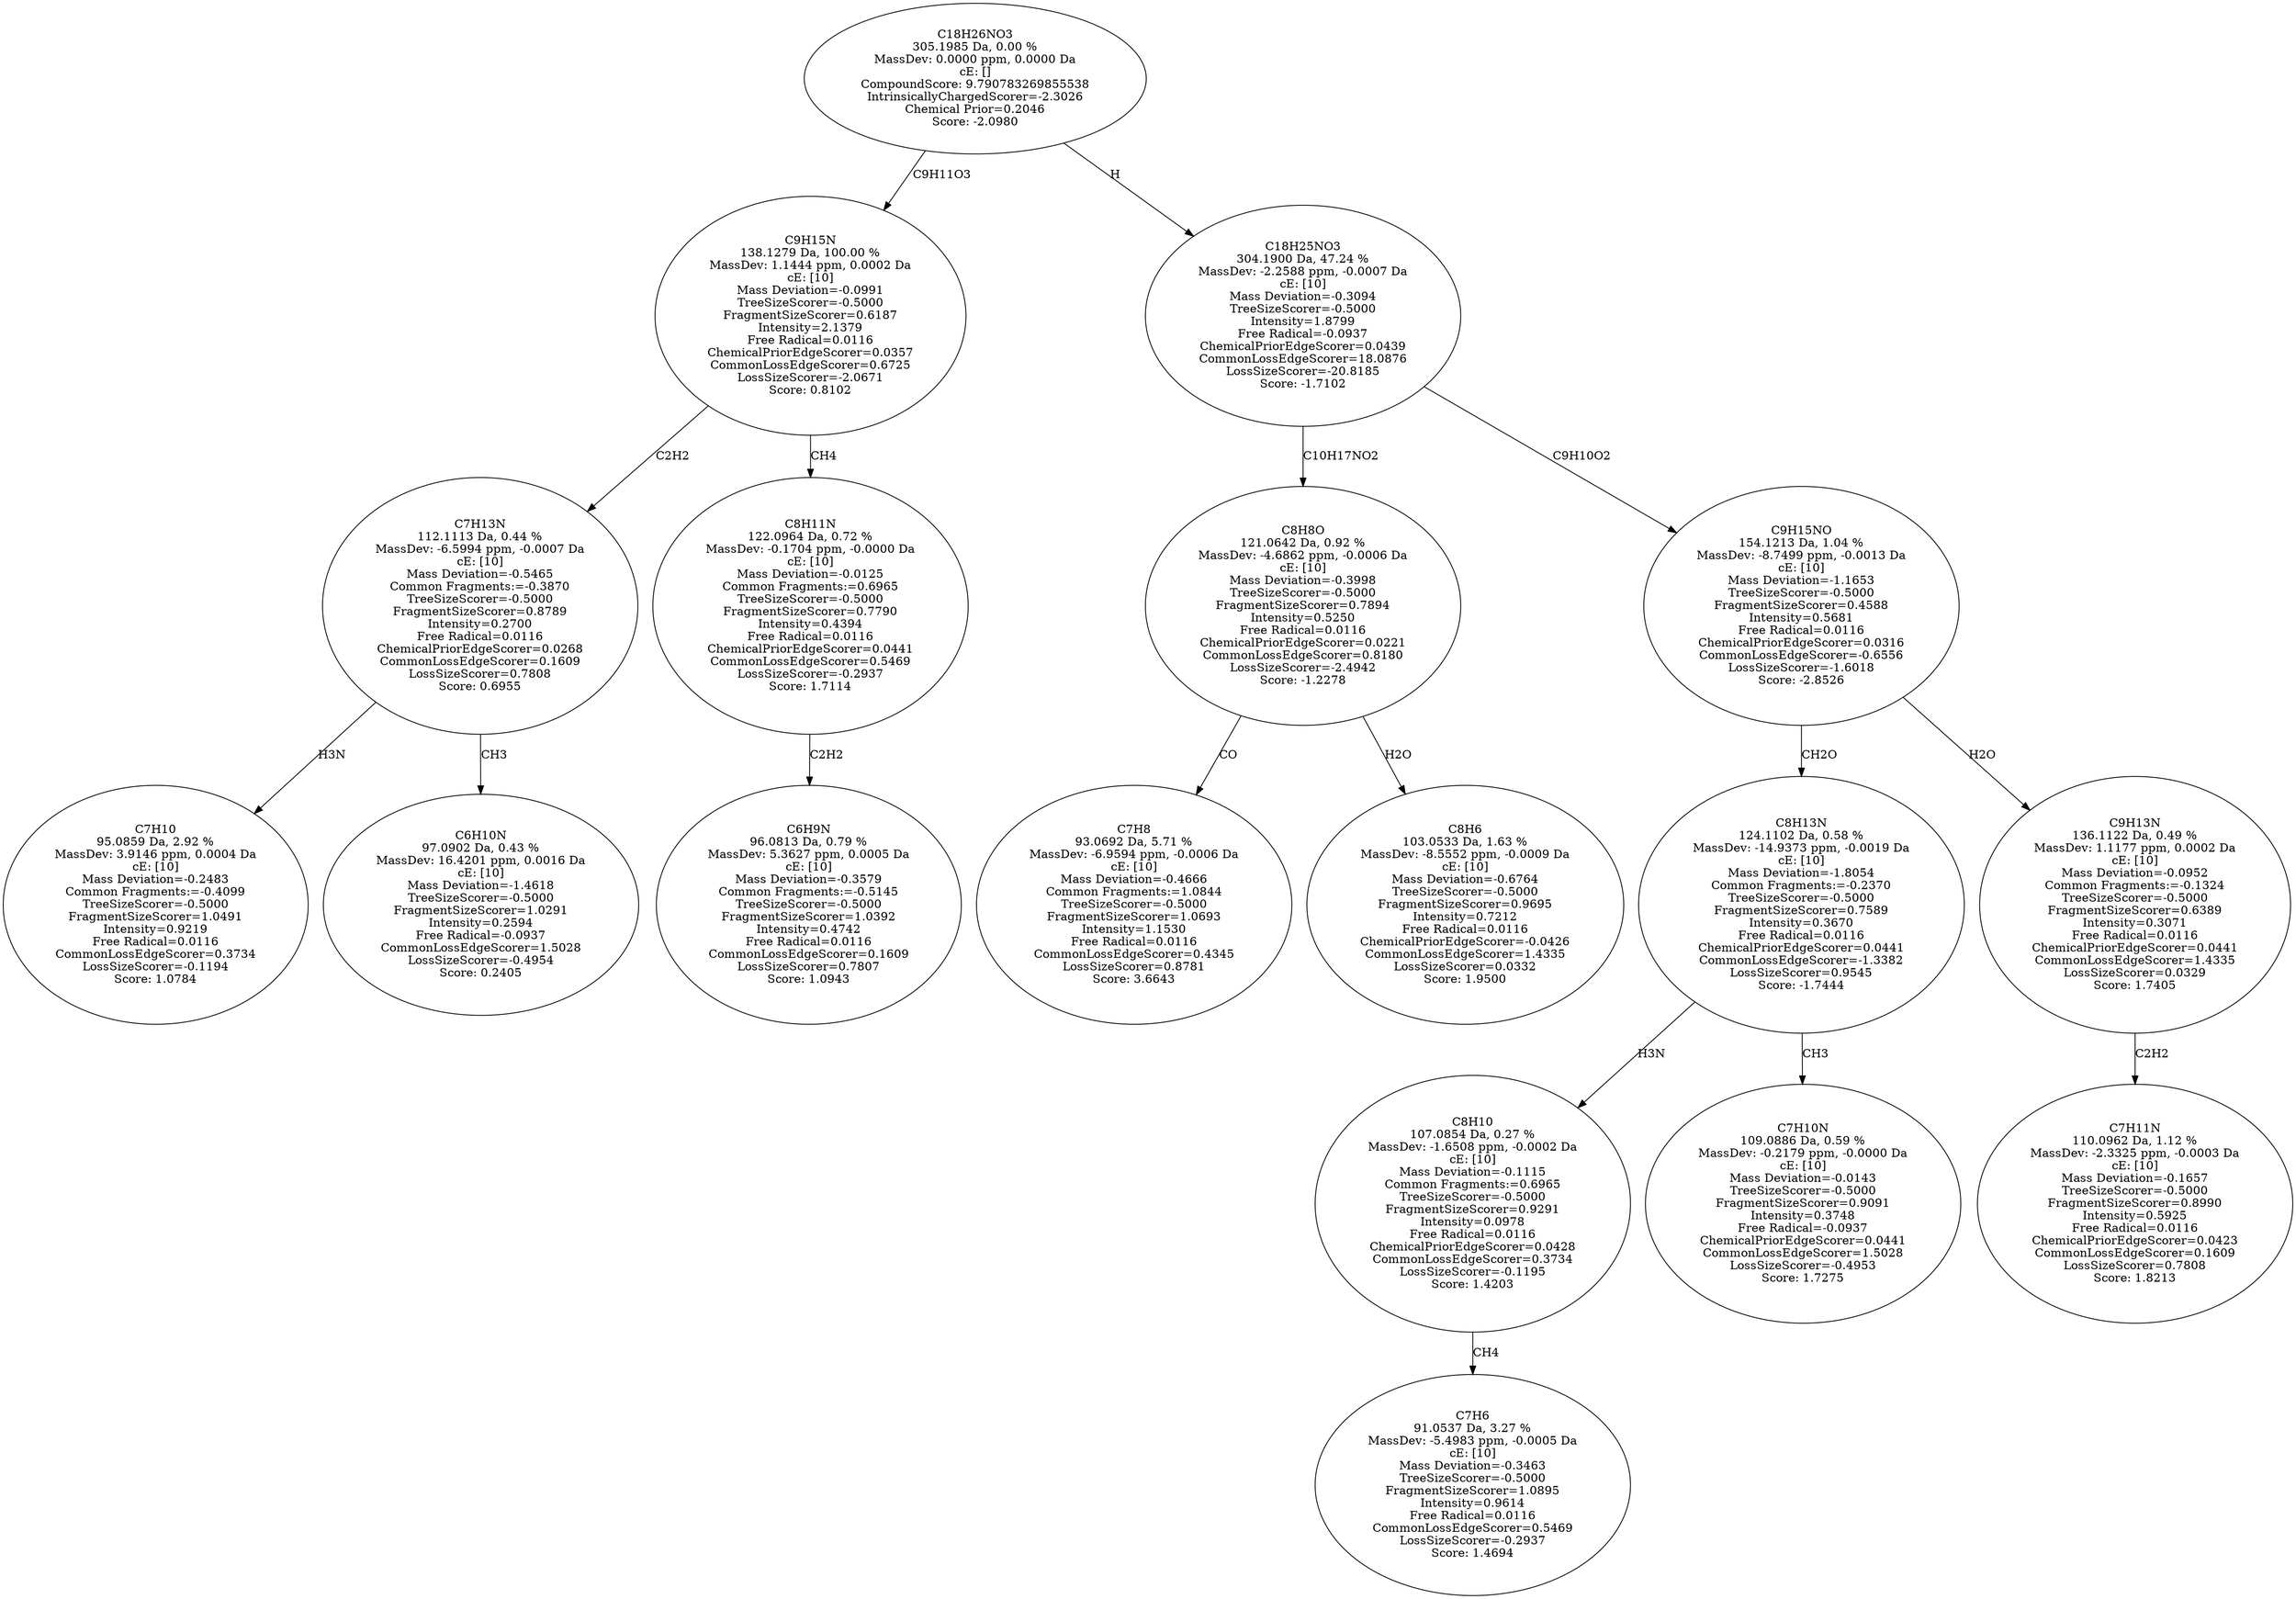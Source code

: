 strict digraph {
v1 [label="C7H10\n95.0859 Da, 2.92 %\nMassDev: 3.9146 ppm, 0.0004 Da\ncE: [10]\nMass Deviation=-0.2483\nCommon Fragments:=-0.4099\nTreeSizeScorer=-0.5000\nFragmentSizeScorer=1.0491\nIntensity=0.9219\nFree Radical=0.0116\nCommonLossEdgeScorer=0.3734\nLossSizeScorer=-0.1194\nScore: 1.0784"];
v2 [label="C6H10N\n97.0902 Da, 0.43 %\nMassDev: 16.4201 ppm, 0.0016 Da\ncE: [10]\nMass Deviation=-1.4618\nTreeSizeScorer=-0.5000\nFragmentSizeScorer=1.0291\nIntensity=0.2594\nFree Radical=-0.0937\nCommonLossEdgeScorer=1.5028\nLossSizeScorer=-0.4954\nScore: 0.2405"];
v3 [label="C7H13N\n112.1113 Da, 0.44 %\nMassDev: -6.5994 ppm, -0.0007 Da\ncE: [10]\nMass Deviation=-0.5465\nCommon Fragments:=-0.3870\nTreeSizeScorer=-0.5000\nFragmentSizeScorer=0.8789\nIntensity=0.2700\nFree Radical=0.0116\nChemicalPriorEdgeScorer=0.0268\nCommonLossEdgeScorer=0.1609\nLossSizeScorer=0.7808\nScore: 0.6955"];
v4 [label="C6H9N\n96.0813 Da, 0.79 %\nMassDev: 5.3627 ppm, 0.0005 Da\ncE: [10]\nMass Deviation=-0.3579\nCommon Fragments:=-0.5145\nTreeSizeScorer=-0.5000\nFragmentSizeScorer=1.0392\nIntensity=0.4742\nFree Radical=0.0116\nCommonLossEdgeScorer=0.1609\nLossSizeScorer=0.7807\nScore: 1.0943"];
v5 [label="C8H11N\n122.0964 Da, 0.72 %\nMassDev: -0.1704 ppm, -0.0000 Da\ncE: [10]\nMass Deviation=-0.0125\nCommon Fragments:=0.6965\nTreeSizeScorer=-0.5000\nFragmentSizeScorer=0.7790\nIntensity=0.4394\nFree Radical=0.0116\nChemicalPriorEdgeScorer=0.0441\nCommonLossEdgeScorer=0.5469\nLossSizeScorer=-0.2937\nScore: 1.7114"];
v6 [label="C9H15N\n138.1279 Da, 100.00 %\nMassDev: 1.1444 ppm, 0.0002 Da\ncE: [10]\nMass Deviation=-0.0991\nTreeSizeScorer=-0.5000\nFragmentSizeScorer=0.6187\nIntensity=2.1379\nFree Radical=0.0116\nChemicalPriorEdgeScorer=0.0357\nCommonLossEdgeScorer=0.6725\nLossSizeScorer=-2.0671\nScore: 0.8102"];
v7 [label="C7H8\n93.0692 Da, 5.71 %\nMassDev: -6.9594 ppm, -0.0006 Da\ncE: [10]\nMass Deviation=-0.4666\nCommon Fragments:=1.0844\nTreeSizeScorer=-0.5000\nFragmentSizeScorer=1.0693\nIntensity=1.1530\nFree Radical=0.0116\nCommonLossEdgeScorer=0.4345\nLossSizeScorer=0.8781\nScore: 3.6643"];
v8 [label="C8H6\n103.0533 Da, 1.63 %\nMassDev: -8.5552 ppm, -0.0009 Da\ncE: [10]\nMass Deviation=-0.6764\nTreeSizeScorer=-0.5000\nFragmentSizeScorer=0.9695\nIntensity=0.7212\nFree Radical=0.0116\nChemicalPriorEdgeScorer=-0.0426\nCommonLossEdgeScorer=1.4335\nLossSizeScorer=0.0332\nScore: 1.9500"];
v9 [label="C8H8O\n121.0642 Da, 0.92 %\nMassDev: -4.6862 ppm, -0.0006 Da\ncE: [10]\nMass Deviation=-0.3998\nTreeSizeScorer=-0.5000\nFragmentSizeScorer=0.7894\nIntensity=0.5250\nFree Radical=0.0116\nChemicalPriorEdgeScorer=0.0221\nCommonLossEdgeScorer=0.8180\nLossSizeScorer=-2.4942\nScore: -1.2278"];
v10 [label="C7H6\n91.0537 Da, 3.27 %\nMassDev: -5.4983 ppm, -0.0005 Da\ncE: [10]\nMass Deviation=-0.3463\nTreeSizeScorer=-0.5000\nFragmentSizeScorer=1.0895\nIntensity=0.9614\nFree Radical=0.0116\nCommonLossEdgeScorer=0.5469\nLossSizeScorer=-0.2937\nScore: 1.4694"];
v11 [label="C8H10\n107.0854 Da, 0.27 %\nMassDev: -1.6508 ppm, -0.0002 Da\ncE: [10]\nMass Deviation=-0.1115\nCommon Fragments:=0.6965\nTreeSizeScorer=-0.5000\nFragmentSizeScorer=0.9291\nIntensity=0.0978\nFree Radical=0.0116\nChemicalPriorEdgeScorer=0.0428\nCommonLossEdgeScorer=0.3734\nLossSizeScorer=-0.1195\nScore: 1.4203"];
v12 [label="C7H10N\n109.0886 Da, 0.59 %\nMassDev: -0.2179 ppm, -0.0000 Da\ncE: [10]\nMass Deviation=-0.0143\nTreeSizeScorer=-0.5000\nFragmentSizeScorer=0.9091\nIntensity=0.3748\nFree Radical=-0.0937\nChemicalPriorEdgeScorer=0.0441\nCommonLossEdgeScorer=1.5028\nLossSizeScorer=-0.4953\nScore: 1.7275"];
v13 [label="C8H13N\n124.1102 Da, 0.58 %\nMassDev: -14.9373 ppm, -0.0019 Da\ncE: [10]\nMass Deviation=-1.8054\nCommon Fragments:=-0.2370\nTreeSizeScorer=-0.5000\nFragmentSizeScorer=0.7589\nIntensity=0.3670\nFree Radical=0.0116\nChemicalPriorEdgeScorer=0.0441\nCommonLossEdgeScorer=-1.3382\nLossSizeScorer=0.9545\nScore: -1.7444"];
v14 [label="C7H11N\n110.0962 Da, 1.12 %\nMassDev: -2.3325 ppm, -0.0003 Da\ncE: [10]\nMass Deviation=-0.1657\nTreeSizeScorer=-0.5000\nFragmentSizeScorer=0.8990\nIntensity=0.5925\nFree Radical=0.0116\nChemicalPriorEdgeScorer=0.0423\nCommonLossEdgeScorer=0.1609\nLossSizeScorer=0.7808\nScore: 1.8213"];
v15 [label="C9H13N\n136.1122 Da, 0.49 %\nMassDev: 1.1177 ppm, 0.0002 Da\ncE: [10]\nMass Deviation=-0.0952\nCommon Fragments:=-0.1324\nTreeSizeScorer=-0.5000\nFragmentSizeScorer=0.6389\nIntensity=0.3071\nFree Radical=0.0116\nChemicalPriorEdgeScorer=0.0441\nCommonLossEdgeScorer=1.4335\nLossSizeScorer=0.0329\nScore: 1.7405"];
v16 [label="C9H15NO\n154.1213 Da, 1.04 %\nMassDev: -8.7499 ppm, -0.0013 Da\ncE: [10]\nMass Deviation=-1.1653\nTreeSizeScorer=-0.5000\nFragmentSizeScorer=0.4588\nIntensity=0.5681\nFree Radical=0.0116\nChemicalPriorEdgeScorer=0.0316\nCommonLossEdgeScorer=-0.6556\nLossSizeScorer=-1.6018\nScore: -2.8526"];
v17 [label="C18H25NO3\n304.1900 Da, 47.24 %\nMassDev: -2.2588 ppm, -0.0007 Da\ncE: [10]\nMass Deviation=-0.3094\nTreeSizeScorer=-0.5000\nIntensity=1.8799\nFree Radical=-0.0937\nChemicalPriorEdgeScorer=0.0439\nCommonLossEdgeScorer=18.0876\nLossSizeScorer=-20.8185\nScore: -1.7102"];
v18 [label="C18H26NO3\n305.1985 Da, 0.00 %\nMassDev: 0.0000 ppm, 0.0000 Da\ncE: []\nCompoundScore: 9.790783269855538\nIntrinsicallyChargedScorer=-2.3026\nChemical Prior=0.2046\nScore: -2.0980"];
v3 -> v1 [label="H3N"];
v3 -> v2 [label="CH3"];
v6 -> v3 [label="C2H2"];
v5 -> v4 [label="C2H2"];
v6 -> v5 [label="CH4"];
v18 -> v6 [label="C9H11O3"];
v9 -> v7 [label="CO"];
v9 -> v8 [label="H2O"];
v17 -> v9 [label="C10H17NO2"];
v11 -> v10 [label="CH4"];
v13 -> v11 [label="H3N"];
v13 -> v12 [label="CH3"];
v16 -> v13 [label="CH2O"];
v15 -> v14 [label="C2H2"];
v16 -> v15 [label="H2O"];
v17 -> v16 [label="C9H10O2"];
v18 -> v17 [label="H"];
}